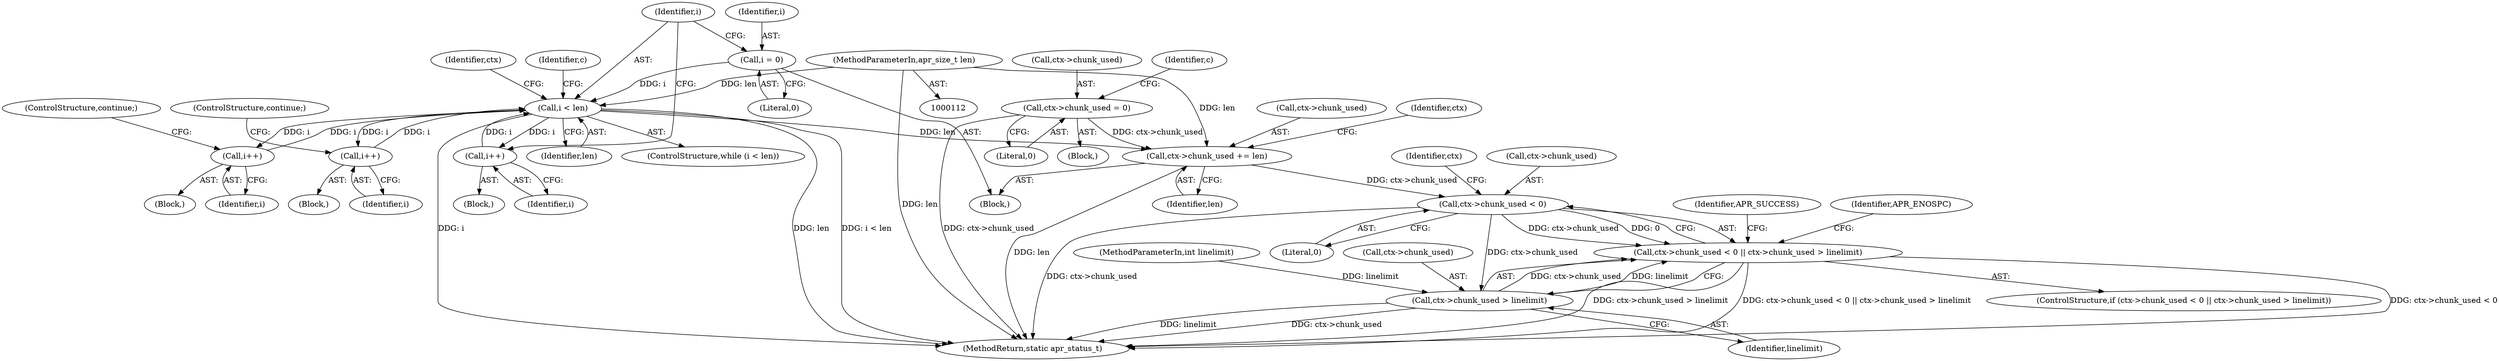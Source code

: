 digraph "0_httpd_e427c41257957b57036d5a549b260b6185d1dd73_0@pointer" {
"1000409" [label="(Call,ctx->chunk_used += len)"];
"1000123" [label="(Call,i < len)"];
"1000181" [label="(Call,i++)"];
"1000314" [label="(Call,i++)"];
"1000407" [label="(Call,i++)"];
"1000119" [label="(Call,i = 0)"];
"1000115" [label="(MethodParameterIn,apr_size_t len)"];
"1000218" [label="(Call,ctx->chunk_used = 0)"];
"1000416" [label="(Call,ctx->chunk_used < 0)"];
"1000415" [label="(Call,ctx->chunk_used < 0 || ctx->chunk_used > linelimit)"];
"1000421" [label="(Call,ctx->chunk_used > linelimit)"];
"1000123" [label="(Call,i < len)"];
"1000423" [label="(Identifier,ctx)"];
"1000411" [label="(Identifier,ctx)"];
"1000222" [label="(Literal,0)"];
"1000410" [label="(Call,ctx->chunk_used)"];
"1000414" [label="(ControlStructure,if (ctx->chunk_used < 0 || ctx->chunk_used > linelimit))"];
"1000190" [label="(Block,)"];
"1000116" [label="(MethodParameterIn,int linelimit)"];
"1000415" [label="(Call,ctx->chunk_used < 0 || ctx->chunk_used > linelimit)"];
"1000121" [label="(Literal,0)"];
"1000421" [label="(Call,ctx->chunk_used > linelimit)"];
"1000129" [label="(Identifier,c)"];
"1000183" [label="(ControlStructure,continue;)"];
"1000126" [label="(Block,)"];
"1000416" [label="(Call,ctx->chunk_used < 0)"];
"1000425" [label="(Identifier,linelimit)"];
"1000314" [label="(Call,i++)"];
"1000422" [label="(Call,ctx->chunk_used)"];
"1000219" [label="(Call,ctx->chunk_used)"];
"1000124" [label="(Identifier,i)"];
"1000218" [label="(Call,ctx->chunk_used = 0)"];
"1000125" [label="(Identifier,len)"];
"1000316" [label="(ControlStructure,continue;)"];
"1000420" [label="(Literal,0)"];
"1000315" [label="(Identifier,i)"];
"1000181" [label="(Call,i++)"];
"1000117" [label="(Block,)"];
"1000115" [label="(MethodParameterIn,apr_size_t len)"];
"1000418" [label="(Identifier,ctx)"];
"1000119" [label="(Call,i = 0)"];
"1000408" [label="(Identifier,i)"];
"1000225" [label="(Identifier,c)"];
"1000409" [label="(Call,ctx->chunk_used += len)"];
"1000120" [label="(Identifier,i)"];
"1000407" [label="(Call,i++)"];
"1000413" [label="(Identifier,len)"];
"1000182" [label="(Identifier,i)"];
"1000428" [label="(Identifier,APR_ENOSPC)"];
"1000122" [label="(ControlStructure,while (i < len))"];
"1000431" [label="(MethodReturn,static apr_status_t)"];
"1000417" [label="(Call,ctx->chunk_used)"];
"1000149" [label="(Block,)"];
"1000313" [label="(Block,)"];
"1000430" [label="(Identifier,APR_SUCCESS)"];
"1000409" -> "1000117"  [label="AST: "];
"1000409" -> "1000413"  [label="CFG: "];
"1000410" -> "1000409"  [label="AST: "];
"1000413" -> "1000409"  [label="AST: "];
"1000418" -> "1000409"  [label="CFG: "];
"1000409" -> "1000431"  [label="DDG: len"];
"1000123" -> "1000409"  [label="DDG: len"];
"1000115" -> "1000409"  [label="DDG: len"];
"1000218" -> "1000409"  [label="DDG: ctx->chunk_used"];
"1000409" -> "1000416"  [label="DDG: ctx->chunk_used"];
"1000123" -> "1000122"  [label="AST: "];
"1000123" -> "1000125"  [label="CFG: "];
"1000124" -> "1000123"  [label="AST: "];
"1000125" -> "1000123"  [label="AST: "];
"1000129" -> "1000123"  [label="CFG: "];
"1000411" -> "1000123"  [label="CFG: "];
"1000123" -> "1000431"  [label="DDG: len"];
"1000123" -> "1000431"  [label="DDG: i < len"];
"1000123" -> "1000431"  [label="DDG: i"];
"1000181" -> "1000123"  [label="DDG: i"];
"1000314" -> "1000123"  [label="DDG: i"];
"1000407" -> "1000123"  [label="DDG: i"];
"1000119" -> "1000123"  [label="DDG: i"];
"1000115" -> "1000123"  [label="DDG: len"];
"1000123" -> "1000181"  [label="DDG: i"];
"1000123" -> "1000314"  [label="DDG: i"];
"1000123" -> "1000407"  [label="DDG: i"];
"1000181" -> "1000149"  [label="AST: "];
"1000181" -> "1000182"  [label="CFG: "];
"1000182" -> "1000181"  [label="AST: "];
"1000183" -> "1000181"  [label="CFG: "];
"1000314" -> "1000313"  [label="AST: "];
"1000314" -> "1000315"  [label="CFG: "];
"1000315" -> "1000314"  [label="AST: "];
"1000316" -> "1000314"  [label="CFG: "];
"1000407" -> "1000126"  [label="AST: "];
"1000407" -> "1000408"  [label="CFG: "];
"1000408" -> "1000407"  [label="AST: "];
"1000124" -> "1000407"  [label="CFG: "];
"1000119" -> "1000117"  [label="AST: "];
"1000119" -> "1000121"  [label="CFG: "];
"1000120" -> "1000119"  [label="AST: "];
"1000121" -> "1000119"  [label="AST: "];
"1000124" -> "1000119"  [label="CFG: "];
"1000115" -> "1000112"  [label="AST: "];
"1000115" -> "1000431"  [label="DDG: len"];
"1000218" -> "1000190"  [label="AST: "];
"1000218" -> "1000222"  [label="CFG: "];
"1000219" -> "1000218"  [label="AST: "];
"1000222" -> "1000218"  [label="AST: "];
"1000225" -> "1000218"  [label="CFG: "];
"1000218" -> "1000431"  [label="DDG: ctx->chunk_used"];
"1000416" -> "1000415"  [label="AST: "];
"1000416" -> "1000420"  [label="CFG: "];
"1000417" -> "1000416"  [label="AST: "];
"1000420" -> "1000416"  [label="AST: "];
"1000423" -> "1000416"  [label="CFG: "];
"1000415" -> "1000416"  [label="CFG: "];
"1000416" -> "1000431"  [label="DDG: ctx->chunk_used"];
"1000416" -> "1000415"  [label="DDG: ctx->chunk_used"];
"1000416" -> "1000415"  [label="DDG: 0"];
"1000416" -> "1000421"  [label="DDG: ctx->chunk_used"];
"1000415" -> "1000414"  [label="AST: "];
"1000415" -> "1000421"  [label="CFG: "];
"1000421" -> "1000415"  [label="AST: "];
"1000428" -> "1000415"  [label="CFG: "];
"1000430" -> "1000415"  [label="CFG: "];
"1000415" -> "1000431"  [label="DDG: ctx->chunk_used < 0"];
"1000415" -> "1000431"  [label="DDG: ctx->chunk_used < 0 || ctx->chunk_used > linelimit"];
"1000415" -> "1000431"  [label="DDG: ctx->chunk_used > linelimit"];
"1000421" -> "1000415"  [label="DDG: ctx->chunk_used"];
"1000421" -> "1000415"  [label="DDG: linelimit"];
"1000421" -> "1000425"  [label="CFG: "];
"1000422" -> "1000421"  [label="AST: "];
"1000425" -> "1000421"  [label="AST: "];
"1000421" -> "1000431"  [label="DDG: ctx->chunk_used"];
"1000421" -> "1000431"  [label="DDG: linelimit"];
"1000116" -> "1000421"  [label="DDG: linelimit"];
}
